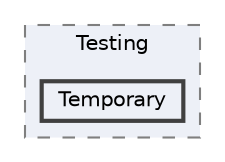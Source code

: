 digraph "/home/alexandros/Documents/PLT/V4/pokemon-championship/build/test/Testing/Temporary"
{
 // LATEX_PDF_SIZE
  bgcolor="transparent";
  edge [fontname=Helvetica,fontsize=10,labelfontname=Helvetica,labelfontsize=10];
  node [fontname=Helvetica,fontsize=10,shape=box,height=0.2,width=0.4];
  compound=true
  subgraph clusterdir_f1937bc51b9c98df0604e96e7f74de5a {
    graph [ bgcolor="#edf0f7", pencolor="grey50", label="Testing", fontname=Helvetica,fontsize=10 style="filled,dashed", URL="dir_f1937bc51b9c98df0604e96e7f74de5a.html",tooltip=""]
  dir_3aefb91c3d2e8ed8b3f958d2ddfb6dde [label="Temporary", fillcolor="#edf0f7", color="grey25", style="filled,bold", URL="dir_3aefb91c3d2e8ed8b3f958d2ddfb6dde.html",tooltip=""];
  }
}
